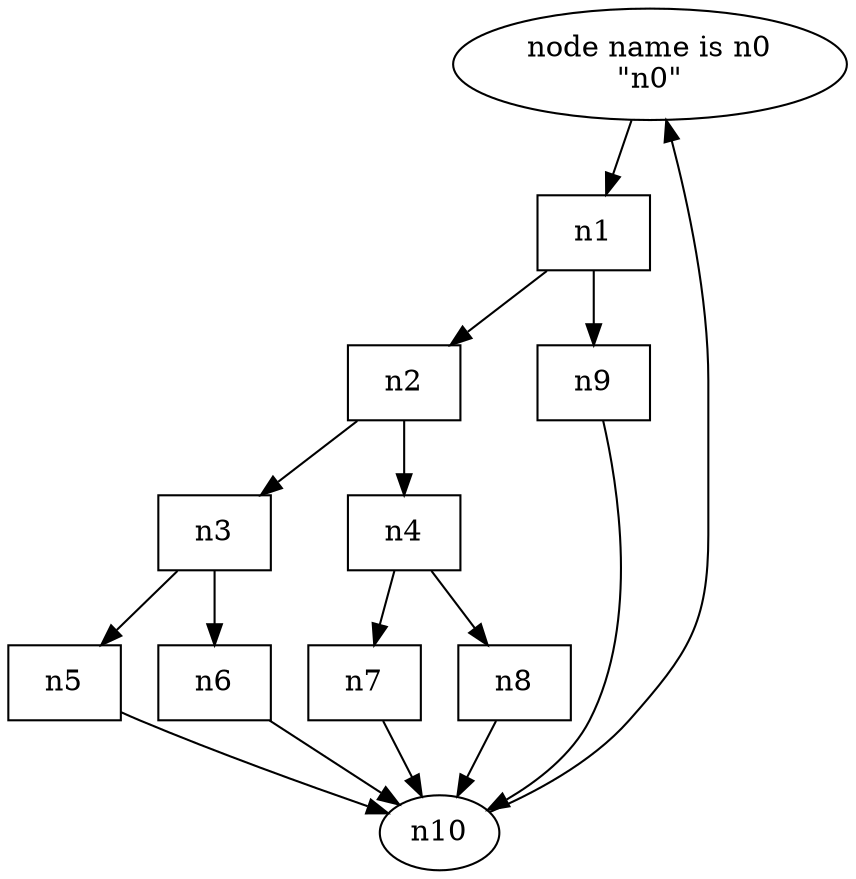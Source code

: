 /* test2.dot from the mipt-vis project on googlecode visualizing gcc rtl output or intel icc compiler with a spring embedder gui and xml conversion that into a dot graph with a python script */
/* this uses \N replacement in node labels */
/*
 *  This program is free software: you can redistribute it and/or modify
 *  it under the terms of the GNU General Public License as published by
 *  the Free Software Foundation, either version 3 of the License, or
 *  (at your option) any later version.
 *
 *  This program is distributed in the hope that it will be useful,
 *  but WITHOUT ANY WARRANTY; without even the implied warranty of
 *  MERCHANTABILITY or FITNESS FOR A PARTICULAR PURPOSE.  See the
 *  GNU General Public License for more details.
 *
 *  You should have received a copy of the GNU General Public License
 *  along with this program.  If not, see <http://www.gnu.org/licenses/>.
 *
 *  The four essential freedoms with GNU GPL software:
 *  The freedom to run the program, for any purpose
 *  The freedom to study how the program works, and change it to make it do what you wish
 *  The freedom to redistribute copies so you can others
 *  The freedom to distribute copies of your modified versions to others
 */

digraph "g" {
	graph [
		fontsize = "14"
		fontname = "Times-Roman"
		fontcolor = "black"
	]
	node [
		fontsize = "14"
		fontname = "Times-Roman"
		fontcolor = "black"
		shape = "rectangle"
		style = "solid"
	]
	edge [
		fontsize = "14"
		fontname = "Times-Roman"
		fontcolor = "black"
		style = "solid"
	]
	"n0" [
		fontsize = "14"
		fontname = "Times-Roman"
		fontcolor = "black"
		label = "node name is \N\l\"\N\""
		shape = "ellipse"
		style = "solid"
	]
	"n1" [
		fontsize = "14"
		fontname = "Times-Roman"
		fontcolor = "black"
		label = "\N"
		shape = "rectangle"
		style = "solid"
	]
	"n2" [
		fontsize = "14"
		fontname = "Times-Roman"
		fontcolor = "black"
		label = "\N"
		shape = "rectangle"
		style = "solid"
	]
	"n3" [
		fontsize = "14"
		fontname = "Times-Roman"
		fontcolor = "black"
		label = "\N"
		shape = "rectangle"
		style = "solid"
	]
	"n4" [
		fontsize = "14"
		fontname = "Times-Roman"
		fontcolor = "black"
		label = "\N"
		shape = "rectangle"
		style = "solid"
	]
	"n5" [
		fontsize = "14"
		fontname = "Times-Roman"
		fontcolor = "black"
		label = "\N"
		shape = "rectangle"
		style = "solid"
	]
	"n6" [
		fontsize = "14"
		fontname = "Times-Roman"
		fontcolor = "black"
		label = "\N"
		shape = "rectangle"
		style = "solid"
	]
	"n7" [
		fontsize = "14"
		fontname = "Times-Roman"
		fontcolor = "black"
		label = "\N"
		shape = "rectangle"
		style = "solid"
	]
	"n8" [
		fontsize = "14"
		fontname = "Times-Roman"
		fontcolor = "black"
		label = "\N"
		shape = "rectangle"
		style = "solid"
	]
	"n9" [
		fontsize = "14"
		fontname = "Times-Roman"
		fontcolor = "black"
		label = "\N"
		shape = "rectangle"
		style = "solid"
	]
	"n10" [
		fontsize = "14"
		fontname = "Times-Roman"
		fontcolor = "black"
		label = "\N"
		shape = "ellipse"
		style = "solid"
	]
	"n0" -> "n1" [
		fontsize = "14"
		fontname = "Times-Roman"
		fontcolor = "black"
		style = "solid"
	]
	"n1" -> "n2" [
		fontsize = "14"
		fontname = "Times-Roman"
		fontcolor = "black"
		style = "solid"
	]
	"n2" -> "n3" [
		fontsize = "14"
		fontname = "Times-Roman"
		fontcolor = "black"
		style = "solid"
	]
	"n2" -> "n4" [
		fontsize = "14"
		fontname = "Times-Roman"
		fontcolor = "black"
		style = "solid"
	]
	"n1" -> "n9" [
		fontsize = "14"
		fontname = "Times-Roman"
		fontcolor = "black"
		style = "solid"
	]
	"n3" -> "n5" [
		fontsize = "14"
		fontname = "Times-Roman"
		fontcolor = "black"
		style = "solid"
	]
	"n3" -> "n6" [
		fontsize = "14"
		fontname = "Times-Roman"
		fontcolor = "black"
		style = "solid"
	]
	"n4" -> "n7" [
		fontsize = "14"
		fontname = "Times-Roman"
		fontcolor = "black"
		style = "solid"
	]
	"n4" -> "n8" [
		fontsize = "14"
		fontname = "Times-Roman"
		fontcolor = "black"
		style = "solid"
	]
	"n5" -> "n10" [
		fontsize = "14"
		fontname = "Times-Roman"
		fontcolor = "black"
		style = "solid"
	]
	"n6" -> "n10" [
		fontsize = "14"
		fontname = "Times-Roman"
		fontcolor = "black"
		style = "solid"
	]
	"n7" -> "n10" [
		fontsize = "14"
		fontname = "Times-Roman"
		fontcolor = "black"
		style = "solid"
	]
	"n8" -> "n10" [
		fontsize = "14"
		fontname = "Times-Roman"
		fontcolor = "black"
		style = "solid"
	]
	"n9" -> "n10" [
		fontsize = "14"
		fontname = "Times-Roman"
		fontcolor = "black"
		style = "solid"
	]
	"n10" -> "n0" [
		fontsize = "14"
		fontname = "Times-Roman"
		fontcolor = "black"
		style = "solid"
	]
}

/* end. */
